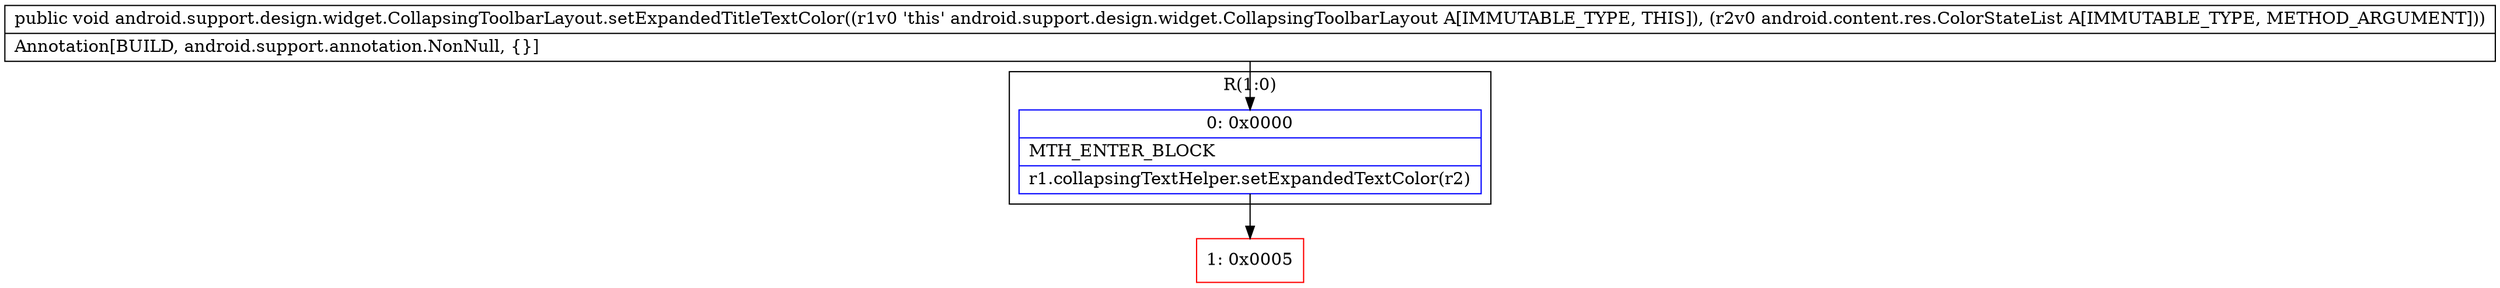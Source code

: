 digraph "CFG forandroid.support.design.widget.CollapsingToolbarLayout.setExpandedTitleTextColor(Landroid\/content\/res\/ColorStateList;)V" {
subgraph cluster_Region_1022843040 {
label = "R(1:0)";
node [shape=record,color=blue];
Node_0 [shape=record,label="{0\:\ 0x0000|MTH_ENTER_BLOCK\l|r1.collapsingTextHelper.setExpandedTextColor(r2)\l}"];
}
Node_1 [shape=record,color=red,label="{1\:\ 0x0005}"];
MethodNode[shape=record,label="{public void android.support.design.widget.CollapsingToolbarLayout.setExpandedTitleTextColor((r1v0 'this' android.support.design.widget.CollapsingToolbarLayout A[IMMUTABLE_TYPE, THIS]), (r2v0 android.content.res.ColorStateList A[IMMUTABLE_TYPE, METHOD_ARGUMENT]))  | Annotation[BUILD, android.support.annotation.NonNull, \{\}]\l}"];
MethodNode -> Node_0;
Node_0 -> Node_1;
}

